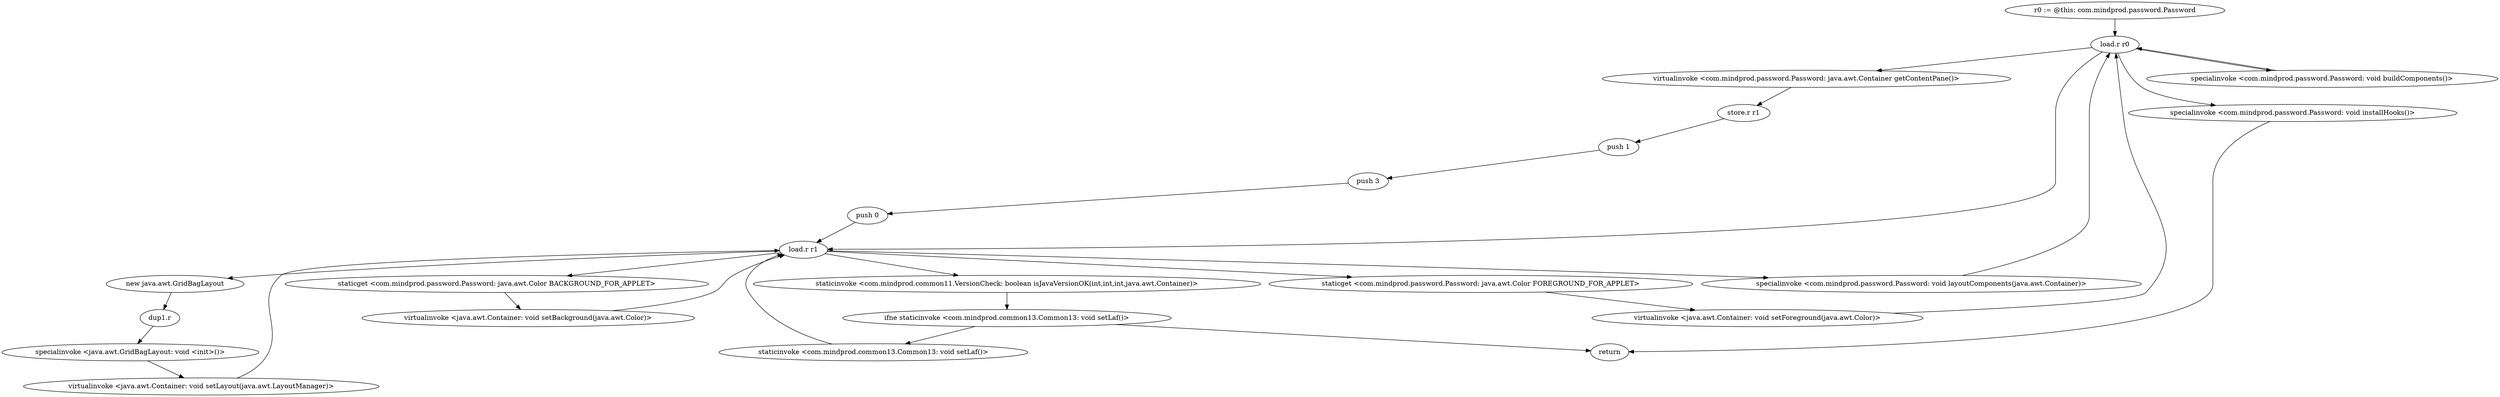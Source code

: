 digraph "" {
    "r0 := @this: com.mindprod.password.Password"
    "load.r r0"
    "r0 := @this: com.mindprod.password.Password"->"load.r r0";
    "virtualinvoke <com.mindprod.password.Password: java.awt.Container getContentPane()>"
    "load.r r0"->"virtualinvoke <com.mindprod.password.Password: java.awt.Container getContentPane()>";
    "store.r r1"
    "virtualinvoke <com.mindprod.password.Password: java.awt.Container getContentPane()>"->"store.r r1";
    "push 1"
    "store.r r1"->"push 1";
    "push 3"
    "push 1"->"push 3";
    "push 0"
    "push 3"->"push 0";
    "load.r r1"
    "push 0"->"load.r r1";
    "staticinvoke <com.mindprod.common11.VersionCheck: boolean isJavaVersionOK(int,int,int,java.awt.Container)>"
    "load.r r1"->"staticinvoke <com.mindprod.common11.VersionCheck: boolean isJavaVersionOK(int,int,int,java.awt.Container)>";
    "ifne staticinvoke <com.mindprod.common13.Common13: void setLaf()>"
    "staticinvoke <com.mindprod.common11.VersionCheck: boolean isJavaVersionOK(int,int,int,java.awt.Container)>"->"ifne staticinvoke <com.mindprod.common13.Common13: void setLaf()>";
    "return"
    "ifne staticinvoke <com.mindprod.common13.Common13: void setLaf()>"->"return";
    "staticinvoke <com.mindprod.common13.Common13: void setLaf()>"
    "ifne staticinvoke <com.mindprod.common13.Common13: void setLaf()>"->"staticinvoke <com.mindprod.common13.Common13: void setLaf()>";
    "staticinvoke <com.mindprod.common13.Common13: void setLaf()>"->"load.r r1";
    "new java.awt.GridBagLayout"
    "load.r r1"->"new java.awt.GridBagLayout";
    "dup1.r"
    "new java.awt.GridBagLayout"->"dup1.r";
    "specialinvoke <java.awt.GridBagLayout: void <init>()>"
    "dup1.r"->"specialinvoke <java.awt.GridBagLayout: void <init>()>";
    "virtualinvoke <java.awt.Container: void setLayout(java.awt.LayoutManager)>"
    "specialinvoke <java.awt.GridBagLayout: void <init>()>"->"virtualinvoke <java.awt.Container: void setLayout(java.awt.LayoutManager)>";
    "virtualinvoke <java.awt.Container: void setLayout(java.awt.LayoutManager)>"->"load.r r1";
    "staticget <com.mindprod.password.Password: java.awt.Color BACKGROUND_FOR_APPLET>"
    "load.r r1"->"staticget <com.mindprod.password.Password: java.awt.Color BACKGROUND_FOR_APPLET>";
    "virtualinvoke <java.awt.Container: void setBackground(java.awt.Color)>"
    "staticget <com.mindprod.password.Password: java.awt.Color BACKGROUND_FOR_APPLET>"->"virtualinvoke <java.awt.Container: void setBackground(java.awt.Color)>";
    "virtualinvoke <java.awt.Container: void setBackground(java.awt.Color)>"->"load.r r1";
    "staticget <com.mindprod.password.Password: java.awt.Color FOREGROUND_FOR_APPLET>"
    "load.r r1"->"staticget <com.mindprod.password.Password: java.awt.Color FOREGROUND_FOR_APPLET>";
    "virtualinvoke <java.awt.Container: void setForeground(java.awt.Color)>"
    "staticget <com.mindprod.password.Password: java.awt.Color FOREGROUND_FOR_APPLET>"->"virtualinvoke <java.awt.Container: void setForeground(java.awt.Color)>";
    "virtualinvoke <java.awt.Container: void setForeground(java.awt.Color)>"->"load.r r0";
    "specialinvoke <com.mindprod.password.Password: void buildComponents()>"
    "load.r r0"->"specialinvoke <com.mindprod.password.Password: void buildComponents()>";
    "specialinvoke <com.mindprod.password.Password: void buildComponents()>"->"load.r r0";
    "load.r r0"->"load.r r1";
    "specialinvoke <com.mindprod.password.Password: void layoutComponents(java.awt.Container)>"
    "load.r r1"->"specialinvoke <com.mindprod.password.Password: void layoutComponents(java.awt.Container)>";
    "specialinvoke <com.mindprod.password.Password: void layoutComponents(java.awt.Container)>"->"load.r r0";
    "specialinvoke <com.mindprod.password.Password: void installHooks()>"
    "load.r r0"->"specialinvoke <com.mindprod.password.Password: void installHooks()>";
    "specialinvoke <com.mindprod.password.Password: void installHooks()>"->"return";
}
